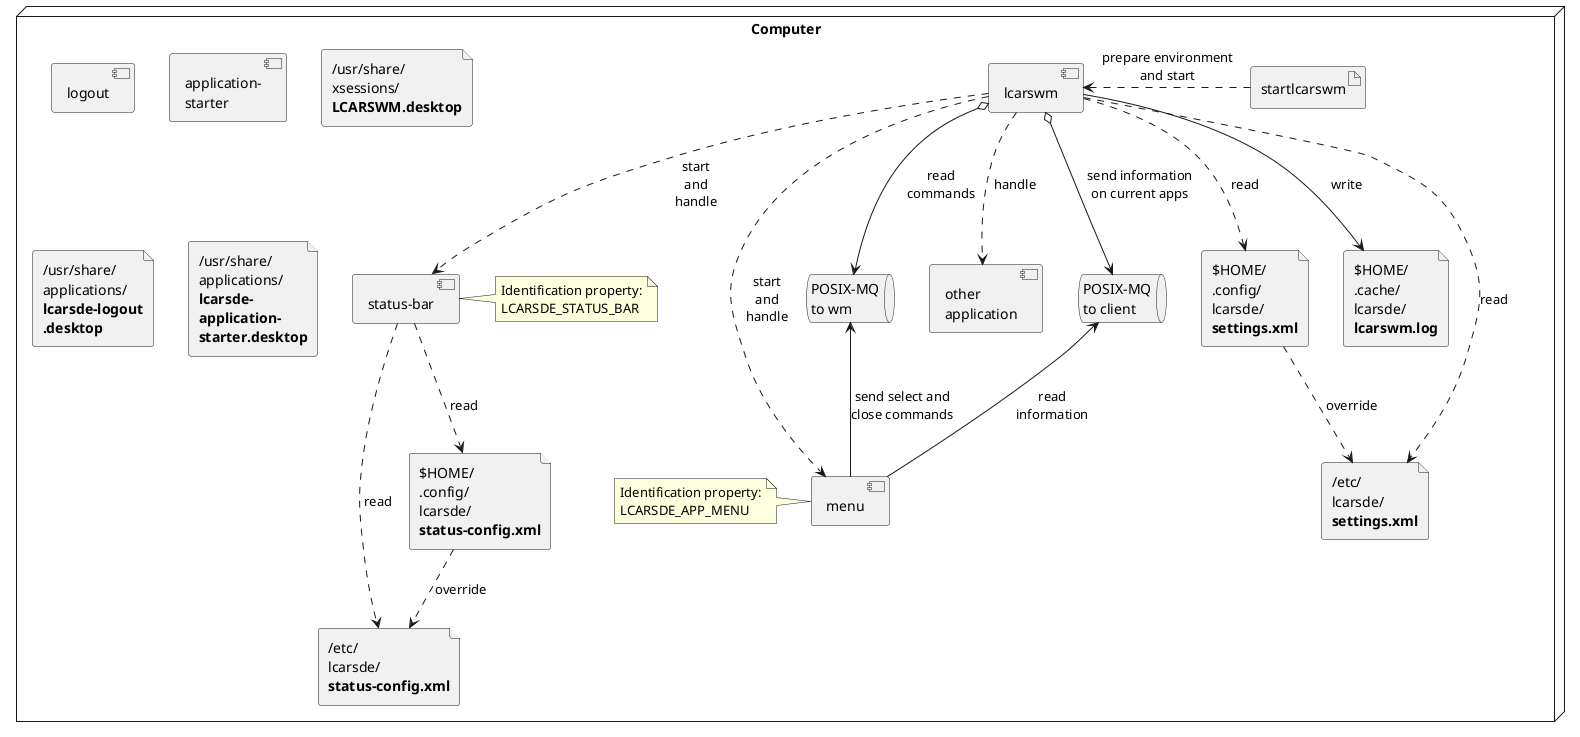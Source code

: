 @startuml

skinparam ComponentStyle uml2

Node Computer {
    artifact startlcarswm
    component lcarswm
    component "status-bar" as status
    component menu
    component "other\napplication" as app
    component logout
    component "application-\nstarter" as appstarter
    
    file "/etc/\nlcarsde/\n<b>settings.xml</b>" as settings
    file "/etc/\nlcarsde/\n<b>status-config.xml</b>" as statusconf
    file "$HOME/\n.config/\nlcarsde/\n<b>settings.xml</b>" as userSettings
    file "$HOME/\n.config/\nlcarsde/\n<b>status-config.xml</b>" as userStatusconf
    file "$HOME/\n.cache/\nlcarsde/\n<b>lcarswm.log</b>" as log
    file "/usr/share/\nxsessions/\n<b>LCARSWM.desktop</b>" as lcarswmDesktop
    file "/usr/share/\napplications/\n<b>lcarsde-logout\n<b>.desktop" as logoutDesktop
    file "/usr/share/\napplications/\n<b>lcarsde-\n<b>application-\n<b>starter.desktop" as appStarterDesktop

    queue "POSIX-MQ\nto client" as wm2cli
    queue "POSIX-MQ\nto wm" as cli2wm

    note left of menu
    Identification property:
    LCARSDE_APP_MENU
    end note

    note right of status
    Identification property:
    LCARSDE_STATUS_BAR
    end note
}

startlcarswm .left.> lcarswm : prepare environment\nand start

lcarswm ..> app : handle
lcarswm ..> status : start\nand\nhandle
lcarswm ..> menu : start\nand\nhandle

lcarswm o--> wm2cli : send information\non current apps
menu -up-> wm2cli : read\ninformation

menu -up-> cli2wm : send select and\nclose commands
lcarswm o--> cli2wm : read\ncommands

lcarswm ..> settings : read
lcarswm ..> userSettings : read
lcarswm --> log : write

status ..> statusconf : read
status ..> userStatusconf : read

userSettings ..> settings : override
userStatusconf ..> statusconf : override

@enduml
